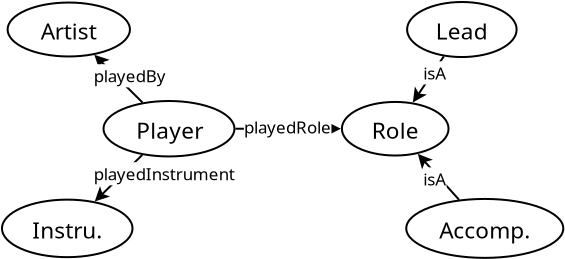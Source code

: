 <?xml version="1.0" encoding="UTF-8"?>
<dia:diagram xmlns:dia="http://www.lysator.liu.se/~alla/dia/">
  <dia:layer name="Background" visible="true" active="true">
    <dia:object type="Flowchart - Ellipse" version="0" id="O0">
      <dia:attribute name="obj_pos">
        <dia:point val="21.384,8.835"/>
      </dia:attribute>
      <dia:attribute name="obj_bb">
        <dia:rectangle val="21.334,8.785;27.795,11.579"/>
      </dia:attribute>
      <dia:attribute name="elem_corner">
        <dia:point val="21.384,8.835"/>
      </dia:attribute>
      <dia:attribute name="elem_width">
        <dia:real val="6.36"/>
      </dia:attribute>
      <dia:attribute name="elem_height">
        <dia:real val="2.694"/>
      </dia:attribute>
      <dia:attribute name="border_width">
        <dia:real val="0.1"/>
      </dia:attribute>
      <dia:attribute name="show_background">
        <dia:boolean val="true"/>
      </dia:attribute>
      <dia:attribute name="padding">
        <dia:real val="0.354"/>
      </dia:attribute>
      <dia:attribute name="text">
        <dia:composite type="text">
          <dia:attribute name="string">
            <dia:string>#Player#</dia:string>
          </dia:attribute>
          <dia:attribute name="font">
            <dia:font family="Linux Libertine" style="0" name="Courier"/>
          </dia:attribute>
          <dia:attribute name="height">
            <dia:real val="1.411"/>
          </dia:attribute>
          <dia:attribute name="pos">
            <dia:point val="24.564,10.486"/>
          </dia:attribute>
          <dia:attribute name="color">
            <dia:color val="#000000"/>
          </dia:attribute>
          <dia:attribute name="alignment">
            <dia:enum val="1"/>
          </dia:attribute>
        </dia:composite>
      </dia:attribute>
    </dia:object>
    <dia:object type="Flowchart - Ellipse" version="0" id="O1">
      <dia:attribute name="obj_pos">
        <dia:point val="33.288,8.882"/>
      </dia:attribute>
      <dia:attribute name="obj_bb">
        <dia:rectangle val="33.237,8.832;38.513,11.532"/>
      </dia:attribute>
      <dia:attribute name="elem_corner">
        <dia:point val="33.288,8.882"/>
      </dia:attribute>
      <dia:attribute name="elem_width">
        <dia:real val="5.175"/>
      </dia:attribute>
      <dia:attribute name="elem_height">
        <dia:real val="2.6"/>
      </dia:attribute>
      <dia:attribute name="border_width">
        <dia:real val="0.1"/>
      </dia:attribute>
      <dia:attribute name="show_background">
        <dia:boolean val="true"/>
      </dia:attribute>
      <dia:attribute name="padding">
        <dia:real val="0.354"/>
      </dia:attribute>
      <dia:attribute name="text">
        <dia:composite type="text">
          <dia:attribute name="string">
            <dia:string>#Role#</dia:string>
          </dia:attribute>
          <dia:attribute name="font">
            <dia:font family="Linux Libertine" style="0" name="Courier"/>
          </dia:attribute>
          <dia:attribute name="height">
            <dia:real val="1.411"/>
          </dia:attribute>
          <dia:attribute name="pos">
            <dia:point val="35.875,10.486"/>
          </dia:attribute>
          <dia:attribute name="color">
            <dia:color val="#000000"/>
          </dia:attribute>
          <dia:attribute name="alignment">
            <dia:enum val="1"/>
          </dia:attribute>
        </dia:composite>
      </dia:attribute>
    </dia:object>
    <dia:object type="Flowchart - Ellipse" version="0" id="O2">
      <dia:attribute name="obj_pos">
        <dia:point val="36.578,3.9"/>
      </dia:attribute>
      <dia:attribute name="obj_bb">
        <dia:rectangle val="36.528,3.85;41.888,6.593"/>
      </dia:attribute>
      <dia:attribute name="elem_corner">
        <dia:point val="36.578,3.9"/>
      </dia:attribute>
      <dia:attribute name="elem_width">
        <dia:real val="5.26"/>
      </dia:attribute>
      <dia:attribute name="elem_height">
        <dia:real val="2.643"/>
      </dia:attribute>
      <dia:attribute name="border_width">
        <dia:real val="0.1"/>
      </dia:attribute>
      <dia:attribute name="show_background">
        <dia:boolean val="true"/>
      </dia:attribute>
      <dia:attribute name="padding">
        <dia:real val="0.354"/>
      </dia:attribute>
      <dia:attribute name="text">
        <dia:composite type="text">
          <dia:attribute name="string">
            <dia:string>#Lead#</dia:string>
          </dia:attribute>
          <dia:attribute name="font">
            <dia:font family="Linux Libertine" style="0" name="Courier"/>
          </dia:attribute>
          <dia:attribute name="height">
            <dia:real val="1.411"/>
          </dia:attribute>
          <dia:attribute name="pos">
            <dia:point val="39.208,5.526"/>
          </dia:attribute>
          <dia:attribute name="color">
            <dia:color val="#000000"/>
          </dia:attribute>
          <dia:attribute name="alignment">
            <dia:enum val="1"/>
          </dia:attribute>
        </dia:composite>
      </dia:attribute>
    </dia:object>
    <dia:object type="Flowchart - Ellipse" version="0" id="O3">
      <dia:attribute name="obj_pos">
        <dia:point val="36.578,13.749"/>
      </dia:attribute>
      <dia:attribute name="obj_bb">
        <dia:rectangle val="36.528,13.699;44.179,16.633"/>
      </dia:attribute>
      <dia:attribute name="elem_corner">
        <dia:point val="36.578,13.749"/>
      </dia:attribute>
      <dia:attribute name="elem_width">
        <dia:real val="7.551"/>
      </dia:attribute>
      <dia:attribute name="elem_height">
        <dia:real val="2.834"/>
      </dia:attribute>
      <dia:attribute name="border_width">
        <dia:real val="0.1"/>
      </dia:attribute>
      <dia:attribute name="show_background">
        <dia:boolean val="true"/>
      </dia:attribute>
      <dia:attribute name="padding">
        <dia:real val="0.354"/>
      </dia:attribute>
      <dia:attribute name="text">
        <dia:composite type="text">
          <dia:attribute name="string">
            <dia:string>#Accomp.#</dia:string>
          </dia:attribute>
          <dia:attribute name="font">
            <dia:font family="Linux Libertine" style="0" name="Courier"/>
          </dia:attribute>
          <dia:attribute name="height">
            <dia:real val="1.411"/>
          </dia:attribute>
          <dia:attribute name="pos">
            <dia:point val="40.353,15.471"/>
          </dia:attribute>
          <dia:attribute name="color">
            <dia:color val="#000000"/>
          </dia:attribute>
          <dia:attribute name="alignment">
            <dia:enum val="1"/>
          </dia:attribute>
        </dia:composite>
      </dia:attribute>
    </dia:object>
    <dia:object type="Flowchart - Ellipse" version="0" id="O4">
      <dia:attribute name="obj_pos">
        <dia:point val="16.52,3.883"/>
      </dia:attribute>
      <dia:attribute name="obj_bb">
        <dia:rectangle val="16.47,3.833;22.637,6.609"/>
      </dia:attribute>
      <dia:attribute name="elem_corner">
        <dia:point val="16.52,3.883"/>
      </dia:attribute>
      <dia:attribute name="elem_width">
        <dia:real val="6.067"/>
      </dia:attribute>
      <dia:attribute name="elem_height">
        <dia:real val="2.676"/>
      </dia:attribute>
      <dia:attribute name="border_width">
        <dia:real val="0.1"/>
      </dia:attribute>
      <dia:attribute name="show_background">
        <dia:boolean val="true"/>
      </dia:attribute>
      <dia:attribute name="padding">
        <dia:real val="0.354"/>
      </dia:attribute>
      <dia:attribute name="text">
        <dia:composite type="text">
          <dia:attribute name="string">
            <dia:string>#Artist#</dia:string>
          </dia:attribute>
          <dia:attribute name="font">
            <dia:font family="Linux Libertine" style="0" name="Courier"/>
          </dia:attribute>
          <dia:attribute name="height">
            <dia:real val="1.411"/>
          </dia:attribute>
          <dia:attribute name="pos">
            <dia:point val="19.553,5.526"/>
          </dia:attribute>
          <dia:attribute name="color">
            <dia:color val="#000000"/>
          </dia:attribute>
          <dia:attribute name="alignment">
            <dia:enum val="1"/>
          </dia:attribute>
        </dia:composite>
      </dia:attribute>
    </dia:object>
    <dia:object type="Flowchart - Ellipse" version="0" id="O5">
      <dia:attribute name="obj_pos">
        <dia:point val="16.367,13.794"/>
      </dia:attribute>
      <dia:attribute name="obj_bb">
        <dia:rectangle val="16.317,13.745;22.637,16.588"/>
      </dia:attribute>
      <dia:attribute name="elem_corner">
        <dia:point val="16.367,13.794"/>
      </dia:attribute>
      <dia:attribute name="elem_width">
        <dia:real val="6.22"/>
      </dia:attribute>
      <dia:attribute name="elem_height">
        <dia:real val="2.743"/>
      </dia:attribute>
      <dia:attribute name="border_width">
        <dia:real val="0.1"/>
      </dia:attribute>
      <dia:attribute name="show_background">
        <dia:boolean val="true"/>
      </dia:attribute>
      <dia:attribute name="padding">
        <dia:real val="0.354"/>
      </dia:attribute>
      <dia:attribute name="text">
        <dia:composite type="text">
          <dia:attribute name="string">
            <dia:string>#Instru.#</dia:string>
          </dia:attribute>
          <dia:attribute name="font">
            <dia:font family="Linux Libertine" style="0" name="Courier"/>
          </dia:attribute>
          <dia:attribute name="height">
            <dia:real val="1.411"/>
          </dia:attribute>
          <dia:attribute name="pos">
            <dia:point val="19.477,15.471"/>
          </dia:attribute>
          <dia:attribute name="color">
            <dia:color val="#000000"/>
          </dia:attribute>
          <dia:attribute name="alignment">
            <dia:enum val="1"/>
          </dia:attribute>
        </dia:composite>
      </dia:attribute>
    </dia:object>
    <dia:object type="Standard - Line" version="0" id="O6">
      <dia:attribute name="obj_pos">
        <dia:point val="23.28,8.91"/>
      </dia:attribute>
      <dia:attribute name="obj_bb">
        <dia:rectangle val="20.744,6.4;23.351,8.981"/>
      </dia:attribute>
      <dia:attribute name="conn_endpoints">
        <dia:point val="23.28,8.91"/>
        <dia:point val="20.824,6.479"/>
      </dia:attribute>
      <dia:attribute name="numcp">
        <dia:int val="1"/>
      </dia:attribute>
      <dia:attribute name="end_arrow">
        <dia:enum val="22"/>
      </dia:attribute>
      <dia:attribute name="end_arrow_length">
        <dia:real val="0.5"/>
      </dia:attribute>
      <dia:attribute name="end_arrow_width">
        <dia:real val="0.5"/>
      </dia:attribute>
      <dia:connections>
        <dia:connection handle="0" to="O0" connection="16"/>
        <dia:connection handle="1" to="O4" connection="16"/>
      </dia:connections>
    </dia:object>
    <dia:object type="Standard - Line" version="0" id="O7">
      <dia:attribute name="obj_pos">
        <dia:point val="23.267,11.453"/>
      </dia:attribute>
      <dia:attribute name="obj_bb">
        <dia:rectangle val="20.709,11.382;23.338,13.959"/>
      </dia:attribute>
      <dia:attribute name="conn_endpoints">
        <dia:point val="23.267,11.453"/>
        <dia:point val="20.789,13.881"/>
      </dia:attribute>
      <dia:attribute name="numcp">
        <dia:int val="1"/>
      </dia:attribute>
      <dia:attribute name="end_arrow">
        <dia:enum val="22"/>
      </dia:attribute>
      <dia:attribute name="end_arrow_length">
        <dia:real val="0.5"/>
      </dia:attribute>
      <dia:attribute name="end_arrow_width">
        <dia:real val="0.5"/>
      </dia:attribute>
      <dia:connections>
        <dia:connection handle="0" to="O0" connection="16"/>
        <dia:connection handle="1" to="O5" connection="16"/>
      </dia:connections>
    </dia:object>
    <dia:object type="Standard - Line" version="0" id="O8">
      <dia:attribute name="obj_pos">
        <dia:point val="27.793,10.182"/>
      </dia:attribute>
      <dia:attribute name="obj_bb">
        <dia:rectangle val="27.742,9.82;33.349,10.544"/>
      </dia:attribute>
      <dia:attribute name="conn_endpoints">
        <dia:point val="27.793,10.182"/>
        <dia:point val="33.237,10.182"/>
      </dia:attribute>
      <dia:attribute name="numcp">
        <dia:int val="1"/>
      </dia:attribute>
      <dia:attribute name="end_arrow">
        <dia:enum val="22"/>
      </dia:attribute>
      <dia:attribute name="end_arrow_length">
        <dia:real val="0.5"/>
      </dia:attribute>
      <dia:attribute name="end_arrow_width">
        <dia:real val="0.5"/>
      </dia:attribute>
      <dia:connections>
        <dia:connection handle="0" to="O0" connection="16"/>
        <dia:connection handle="1" to="O1" connection="16"/>
      </dia:connections>
    </dia:object>
    <dia:object type="Standard - Line" version="0" id="O9">
      <dia:attribute name="obj_pos">
        <dia:point val="38.339,6.515"/>
      </dia:attribute>
      <dia:attribute name="obj_bb">
        <dia:rectangle val="36.661,6.446;38.408,9.002"/>
      </dia:attribute>
      <dia:attribute name="conn_endpoints">
        <dia:point val="38.339,6.515"/>
        <dia:point val="36.73,8.909"/>
      </dia:attribute>
      <dia:attribute name="numcp">
        <dia:int val="1"/>
      </dia:attribute>
      <dia:attribute name="end_arrow">
        <dia:enum val="22"/>
      </dia:attribute>
      <dia:attribute name="end_arrow_length">
        <dia:real val="0.5"/>
      </dia:attribute>
      <dia:attribute name="end_arrow_width">
        <dia:real val="0.5"/>
      </dia:attribute>
      <dia:connections>
        <dia:connection handle="0" to="O2" connection="16"/>
        <dia:connection handle="1" to="O1" connection="16"/>
      </dia:connections>
    </dia:object>
    <dia:object type="Standard - Line" version="0" id="O10">
      <dia:attribute name="obj_pos">
        <dia:point val="39.115,13.787"/>
      </dia:attribute>
      <dia:attribute name="obj_bb">
        <dia:rectangle val="36.898,11.321;39.185,13.858"/>
      </dia:attribute>
      <dia:attribute name="conn_endpoints">
        <dia:point val="39.115,13.787"/>
        <dia:point val="36.973,11.404"/>
      </dia:attribute>
      <dia:attribute name="numcp">
        <dia:int val="1"/>
      </dia:attribute>
      <dia:attribute name="end_arrow">
        <dia:enum val="22"/>
      </dia:attribute>
      <dia:attribute name="end_arrow_length">
        <dia:real val="0.5"/>
      </dia:attribute>
      <dia:attribute name="end_arrow_width">
        <dia:real val="0.5"/>
      </dia:attribute>
      <dia:connections>
        <dia:connection handle="0" to="O3" connection="16"/>
        <dia:connection handle="1" to="O1" connection="16"/>
      </dia:connections>
    </dia:object>
    <dia:object type="Standard - Text" version="1" id="O11">
      <dia:attribute name="obj_pos">
        <dia:point val="37.282,7.718"/>
      </dia:attribute>
      <dia:attribute name="obj_bb">
        <dia:rectangle val="37.282,6.96;38.432,7.925"/>
      </dia:attribute>
      <dia:attribute name="text">
        <dia:composite type="text">
          <dia:attribute name="string">
            <dia:string>#isA#</dia:string>
          </dia:attribute>
          <dia:attribute name="font">
            <dia:font family="Linux Libertine" style="0" name="Courier"/>
          </dia:attribute>
          <dia:attribute name="height">
            <dia:real val="1.058"/>
          </dia:attribute>
          <dia:attribute name="pos">
            <dia:point val="37.282,7.718"/>
          </dia:attribute>
          <dia:attribute name="color">
            <dia:color val="#000000"/>
          </dia:attribute>
          <dia:attribute name="alignment">
            <dia:enum val="0"/>
          </dia:attribute>
        </dia:composite>
      </dia:attribute>
      <dia:attribute name="valign">
        <dia:enum val="3"/>
      </dia:attribute>
      <dia:attribute name="fill_color">
        <dia:color val="#ffffff"/>
      </dia:attribute>
      <dia:attribute name="show_background">
        <dia:boolean val="true"/>
      </dia:attribute>
    </dia:object>
    <dia:object type="Standard - Text" version="1" id="O12">
      <dia:attribute name="obj_pos">
        <dia:point val="20.805,12.762"/>
      </dia:attribute>
      <dia:attribute name="obj_bb">
        <dia:rectangle val="20.805,12.005;26.945,12.97"/>
      </dia:attribute>
      <dia:attribute name="text">
        <dia:composite type="text">
          <dia:attribute name="string">
            <dia:string>#playedInstrument#</dia:string>
          </dia:attribute>
          <dia:attribute name="font">
            <dia:font family="Linux Libertine" style="0" name="Courier"/>
          </dia:attribute>
          <dia:attribute name="height">
            <dia:real val="1.058"/>
          </dia:attribute>
          <dia:attribute name="pos">
            <dia:point val="20.805,12.762"/>
          </dia:attribute>
          <dia:attribute name="color">
            <dia:color val="#000000"/>
          </dia:attribute>
          <dia:attribute name="alignment">
            <dia:enum val="0"/>
          </dia:attribute>
        </dia:composite>
      </dia:attribute>
      <dia:attribute name="valign">
        <dia:enum val="3"/>
      </dia:attribute>
      <dia:attribute name="fill_color">
        <dia:color val="#ffffff"/>
      </dia:attribute>
      <dia:attribute name="show_background">
        <dia:boolean val="true"/>
      </dia:attribute>
    </dia:object>
    <dia:object type="Standard - Text" version="1" id="O13">
      <dia:attribute name="obj_pos">
        <dia:point val="37.282,13.018"/>
      </dia:attribute>
      <dia:attribute name="obj_bb">
        <dia:rectangle val="37.282,12.26;38.432,13.225"/>
      </dia:attribute>
      <dia:attribute name="text">
        <dia:composite type="text">
          <dia:attribute name="string">
            <dia:string>#isA#</dia:string>
          </dia:attribute>
          <dia:attribute name="font">
            <dia:font family="Linux Libertine" style="0" name="Courier"/>
          </dia:attribute>
          <dia:attribute name="height">
            <dia:real val="1.058"/>
          </dia:attribute>
          <dia:attribute name="pos">
            <dia:point val="37.282,13.018"/>
          </dia:attribute>
          <dia:attribute name="color">
            <dia:color val="#000000"/>
          </dia:attribute>
          <dia:attribute name="alignment">
            <dia:enum val="0"/>
          </dia:attribute>
        </dia:composite>
      </dia:attribute>
      <dia:attribute name="valign">
        <dia:enum val="3"/>
      </dia:attribute>
      <dia:attribute name="fill_color">
        <dia:color val="#ffffff"/>
      </dia:attribute>
      <dia:attribute name="show_background">
        <dia:boolean val="true"/>
      </dia:attribute>
    </dia:object>
    <dia:object type="Standard - Text" version="1" id="O14">
      <dia:attribute name="obj_pos">
        <dia:point val="20.805,7.862"/>
      </dia:attribute>
      <dia:attribute name="obj_bb">
        <dia:rectangle val="20.805,7.105;24.027,8.07"/>
      </dia:attribute>
      <dia:attribute name="text">
        <dia:composite type="text">
          <dia:attribute name="string">
            <dia:string>#playedBy#</dia:string>
          </dia:attribute>
          <dia:attribute name="font">
            <dia:font family="Linux Libertine" style="0" name="Courier"/>
          </dia:attribute>
          <dia:attribute name="height">
            <dia:real val="1.058"/>
          </dia:attribute>
          <dia:attribute name="pos">
            <dia:point val="20.805,7.862"/>
          </dia:attribute>
          <dia:attribute name="color">
            <dia:color val="#000000"/>
          </dia:attribute>
          <dia:attribute name="alignment">
            <dia:enum val="0"/>
          </dia:attribute>
        </dia:composite>
      </dia:attribute>
      <dia:attribute name="valign">
        <dia:enum val="3"/>
      </dia:attribute>
      <dia:attribute name="fill_color">
        <dia:color val="#ffffff"/>
      </dia:attribute>
      <dia:attribute name="show_background">
        <dia:boolean val="true"/>
      </dia:attribute>
    </dia:object>
    <dia:object type="Standard - Text" version="1" id="O15">
      <dia:attribute name="obj_pos">
        <dia:point val="28.31,10.418"/>
      </dia:attribute>
      <dia:attribute name="obj_bb">
        <dia:rectangle val="28.31,9.66;32.125,10.625"/>
      </dia:attribute>
      <dia:attribute name="text">
        <dia:composite type="text">
          <dia:attribute name="string">
            <dia:string>#playedRole#</dia:string>
          </dia:attribute>
          <dia:attribute name="font">
            <dia:font family="Linux Libertine" style="0" name="Courier"/>
          </dia:attribute>
          <dia:attribute name="height">
            <dia:real val="1.058"/>
          </dia:attribute>
          <dia:attribute name="pos">
            <dia:point val="28.31,10.418"/>
          </dia:attribute>
          <dia:attribute name="color">
            <dia:color val="#000000"/>
          </dia:attribute>
          <dia:attribute name="alignment">
            <dia:enum val="0"/>
          </dia:attribute>
        </dia:composite>
      </dia:attribute>
      <dia:attribute name="valign">
        <dia:enum val="3"/>
      </dia:attribute>
      <dia:attribute name="fill_color">
        <dia:color val="#ffffff"/>
      </dia:attribute>
      <dia:attribute name="show_background">
        <dia:boolean val="true"/>
      </dia:attribute>
    </dia:object>
  </dia:layer>
</dia:diagram>
